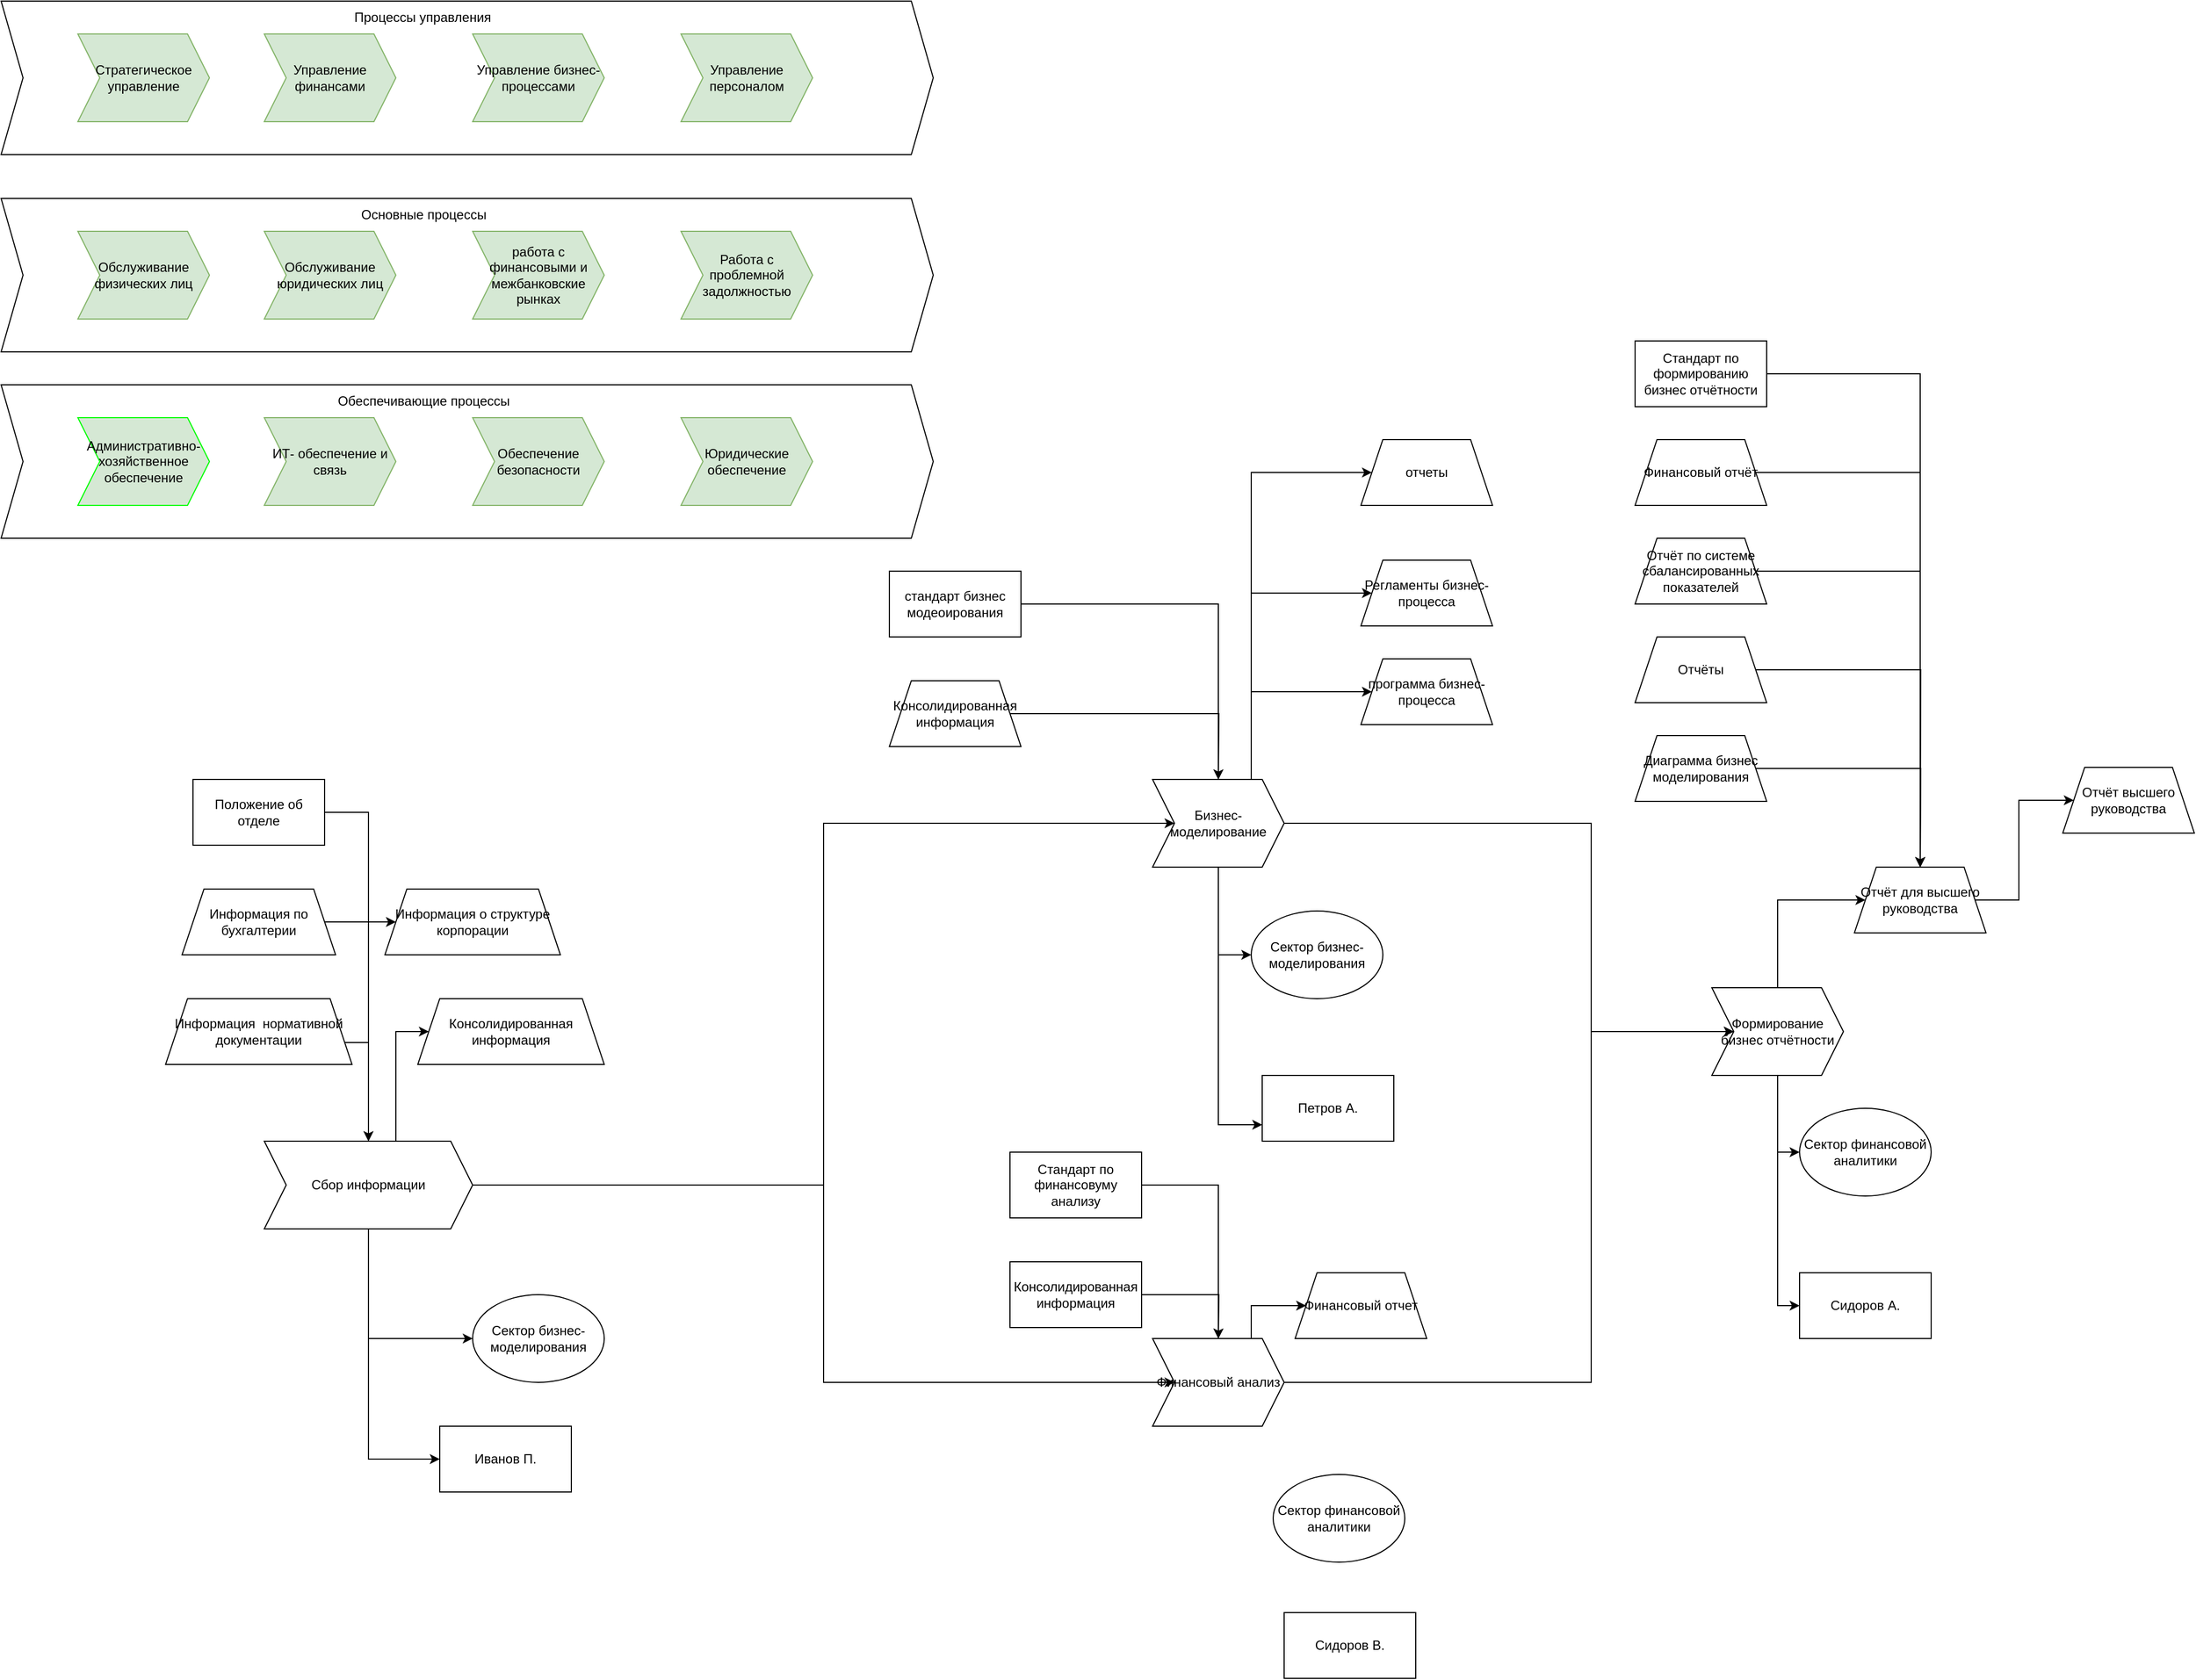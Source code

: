 <mxfile version="24.0.2" type="github">
  <diagram name="Страница — 1" id="rhEFebChWCQe8u7yre7A">
    <mxGraphModel dx="2607" dy="1447" grid="1" gridSize="10" guides="1" tooltips="1" connect="1" arrows="1" fold="1" page="1" pageScale="1" pageWidth="827" pageHeight="1169" math="0" shadow="0">
      <root>
        <mxCell id="0" />
        <mxCell id="1" parent="0" />
        <mxCell id="MXlN5gaXndedCjYqVSMD-1" value="" style="shape=step;perimeter=stepPerimeter;whiteSpace=wrap;html=1;fixedSize=1;" vertex="1" parent="1">
          <mxGeometry x="30" y="410" width="850" height="140" as="geometry" />
        </mxCell>
        <mxCell id="MXlN5gaXndedCjYqVSMD-2" value="" style="shape=step;perimeter=stepPerimeter;whiteSpace=wrap;html=1;fixedSize=1;" vertex="1" parent="1">
          <mxGeometry x="30" y="590" width="850" height="140" as="geometry" />
        </mxCell>
        <mxCell id="MXlN5gaXndedCjYqVSMD-3" value="" style="shape=step;perimeter=stepPerimeter;whiteSpace=wrap;html=1;fixedSize=1;" vertex="1" parent="1">
          <mxGeometry x="30" y="760" width="850" height="140" as="geometry" />
        </mxCell>
        <mxCell id="MXlN5gaXndedCjYqVSMD-4" value="Стратегическое управление" style="shape=step;perimeter=stepPerimeter;whiteSpace=wrap;html=1;fixedSize=1;fillColor=#d5e8d4;strokeColor=#82b366;" vertex="1" parent="1">
          <mxGeometry x="100" y="440" width="120" height="80" as="geometry" />
        </mxCell>
        <mxCell id="MXlN5gaXndedCjYqVSMD-5" value="Управление финансами" style="shape=step;perimeter=stepPerimeter;whiteSpace=wrap;html=1;fixedSize=1;fillColor=#d5e8d4;strokeColor=#82b366;" vertex="1" parent="1">
          <mxGeometry x="270" y="440" width="120" height="80" as="geometry" />
        </mxCell>
        <mxCell id="MXlN5gaXndedCjYqVSMD-6" value="Управление бизнес-процессами" style="shape=step;perimeter=stepPerimeter;whiteSpace=wrap;html=1;fixedSize=1;fillColor=#d5e8d4;strokeColor=#82b366;" vertex="1" parent="1">
          <mxGeometry x="460" y="440" width="120" height="80" as="geometry" />
        </mxCell>
        <mxCell id="MXlN5gaXndedCjYqVSMD-7" value="Управление персоналом" style="shape=step;perimeter=stepPerimeter;whiteSpace=wrap;html=1;fixedSize=1;fillColor=#d5e8d4;strokeColor=#82b366;" vertex="1" parent="1">
          <mxGeometry x="650" y="440" width="120" height="80" as="geometry" />
        </mxCell>
        <mxCell id="MXlN5gaXndedCjYqVSMD-8" value="Обслуживание физических лиц" style="shape=step;perimeter=stepPerimeter;whiteSpace=wrap;html=1;fixedSize=1;fillColor=#d5e8d4;strokeColor=#82b366;" vertex="1" parent="1">
          <mxGeometry x="100" y="620" width="120" height="80" as="geometry" />
        </mxCell>
        <mxCell id="MXlN5gaXndedCjYqVSMD-9" value="Обслуживание юридических лиц" style="shape=step;perimeter=stepPerimeter;whiteSpace=wrap;html=1;fixedSize=1;fillColor=#d5e8d4;strokeColor=#82b366;" vertex="1" parent="1">
          <mxGeometry x="270" y="620" width="120" height="80" as="geometry" />
        </mxCell>
        <mxCell id="MXlN5gaXndedCjYqVSMD-10" value="работа с финансовыми и межбанковские рынках" style="shape=step;perimeter=stepPerimeter;whiteSpace=wrap;html=1;fixedSize=1;fillColor=#d5e8d4;strokeColor=#82b366;" vertex="1" parent="1">
          <mxGeometry x="460" y="620" width="120" height="80" as="geometry" />
        </mxCell>
        <mxCell id="MXlN5gaXndedCjYqVSMD-11" value="Работа с проблемной задолжностью" style="shape=step;perimeter=stepPerimeter;whiteSpace=wrap;html=1;fixedSize=1;fillColor=#d5e8d4;strokeColor=#82b366;" vertex="1" parent="1">
          <mxGeometry x="650" y="620" width="120" height="80" as="geometry" />
        </mxCell>
        <mxCell id="MXlN5gaXndedCjYqVSMD-12" value="Административно-&lt;div&gt;хозяйственное обеспечение&lt;/div&gt;" style="shape=step;perimeter=stepPerimeter;whiteSpace=wrap;html=1;fixedSize=1;fillColor=#d5e8d4;strokeColor=#00FF00;" vertex="1" parent="1">
          <mxGeometry x="100" y="790" width="120" height="80" as="geometry" />
        </mxCell>
        <mxCell id="MXlN5gaXndedCjYqVSMD-13" value="ИТ- обеспечение и связь" style="shape=step;perimeter=stepPerimeter;whiteSpace=wrap;html=1;fixedSize=1;fillColor=#d5e8d4;strokeColor=#82b366;" vertex="1" parent="1">
          <mxGeometry x="270" y="790" width="120" height="80" as="geometry" />
        </mxCell>
        <mxCell id="MXlN5gaXndedCjYqVSMD-14" value="Обеспечение безопасности" style="shape=step;perimeter=stepPerimeter;whiteSpace=wrap;html=1;fixedSize=1;fillColor=#d5e8d4;strokeColor=#82b366;" vertex="1" parent="1">
          <mxGeometry x="460" y="790" width="120" height="80" as="geometry" />
        </mxCell>
        <mxCell id="MXlN5gaXndedCjYqVSMD-15" value="Юридические обеспечение" style="shape=step;perimeter=stepPerimeter;whiteSpace=wrap;html=1;fixedSize=1;fillColor=#d5e8d4;strokeColor=#82b366;" vertex="1" parent="1">
          <mxGeometry x="650" y="790" width="120" height="80" as="geometry" />
        </mxCell>
        <mxCell id="MXlN5gaXndedCjYqVSMD-16" value="Процессы управления" style="text;html=1;align=center;verticalAlign=middle;resizable=0;points=[];autosize=1;strokeColor=none;fillColor=none;" vertex="1" parent="1">
          <mxGeometry x="339" y="410" width="150" height="30" as="geometry" />
        </mxCell>
        <mxCell id="MXlN5gaXndedCjYqVSMD-17" value="Основные процессы" style="text;html=1;align=center;verticalAlign=middle;resizable=0;points=[];autosize=1;strokeColor=none;fillColor=none;" vertex="1" parent="1">
          <mxGeometry x="345" y="590" width="140" height="30" as="geometry" />
        </mxCell>
        <mxCell id="MXlN5gaXndedCjYqVSMD-18" value="Обеспечивающие процессы" style="text;html=1;align=center;verticalAlign=middle;resizable=0;points=[];autosize=1;strokeColor=none;fillColor=none;" vertex="1" parent="1">
          <mxGeometry x="325" y="760" width="180" height="30" as="geometry" />
        </mxCell>
        <mxCell id="MXlN5gaXndedCjYqVSMD-28" style="edgeStyle=orthogonalEdgeStyle;rounded=0;orthogonalLoop=1;jettySize=auto;html=1;exitX=1;exitY=0.5;exitDx=0;exitDy=0;entryX=0.5;entryY=0;entryDx=0;entryDy=0;" edge="1" parent="1" source="MXlN5gaXndedCjYqVSMD-19" target="MXlN5gaXndedCjYqVSMD-27">
          <mxGeometry relative="1" as="geometry" />
        </mxCell>
        <mxCell id="MXlN5gaXndedCjYqVSMD-19" value="Положение об отделе" style="rounded=0;whiteSpace=wrap;html=1;" vertex="1" parent="1">
          <mxGeometry x="205" y="1120" width="120" height="60" as="geometry" />
        </mxCell>
        <mxCell id="MXlN5gaXndedCjYqVSMD-29" style="edgeStyle=orthogonalEdgeStyle;rounded=0;orthogonalLoop=1;jettySize=auto;html=1;exitX=1;exitY=0.5;exitDx=0;exitDy=0;" edge="1" parent="1" source="MXlN5gaXndedCjYqVSMD-20" target="MXlN5gaXndedCjYqVSMD-22">
          <mxGeometry relative="1" as="geometry" />
        </mxCell>
        <mxCell id="MXlN5gaXndedCjYqVSMD-20" value="Информация по бухгалтерии" style="shape=trapezoid;perimeter=trapezoidPerimeter;whiteSpace=wrap;html=1;fixedSize=1;" vertex="1" parent="1">
          <mxGeometry x="195" y="1220" width="140" height="60" as="geometry" />
        </mxCell>
        <mxCell id="MXlN5gaXndedCjYqVSMD-30" style="edgeStyle=orthogonalEdgeStyle;rounded=0;orthogonalLoop=1;jettySize=auto;html=1;exitX=1;exitY=0.5;exitDx=0;exitDy=0;entryX=0.5;entryY=0;entryDx=0;entryDy=0;" edge="1" parent="1" source="MXlN5gaXndedCjYqVSMD-21" target="MXlN5gaXndedCjYqVSMD-27">
          <mxGeometry relative="1" as="geometry">
            <Array as="points">
              <mxPoint x="340" y="1360" />
              <mxPoint x="365" y="1360" />
            </Array>
          </mxGeometry>
        </mxCell>
        <mxCell id="MXlN5gaXndedCjYqVSMD-21" value="Информация&amp;nbsp; нормативной документации" style="shape=trapezoid;perimeter=trapezoidPerimeter;whiteSpace=wrap;html=1;fixedSize=1;" vertex="1" parent="1">
          <mxGeometry x="180" y="1320" width="170" height="60" as="geometry" />
        </mxCell>
        <mxCell id="MXlN5gaXndedCjYqVSMD-22" value="Информация о структуре корпорации" style="shape=trapezoid;perimeter=trapezoidPerimeter;whiteSpace=wrap;html=1;fixedSize=1;" vertex="1" parent="1">
          <mxGeometry x="380" y="1220" width="160" height="60" as="geometry" />
        </mxCell>
        <mxCell id="MXlN5gaXndedCjYqVSMD-23" value="Консолидированная информация" style="shape=trapezoid;perimeter=trapezoidPerimeter;whiteSpace=wrap;html=1;fixedSize=1;" vertex="1" parent="1">
          <mxGeometry x="410" y="1320" width="170" height="60" as="geometry" />
        </mxCell>
        <mxCell id="MXlN5gaXndedCjYqVSMD-31" style="edgeStyle=orthogonalEdgeStyle;rounded=0;orthogonalLoop=1;jettySize=auto;html=1;exitX=0.75;exitY=0;exitDx=0;exitDy=0;entryX=0;entryY=0.5;entryDx=0;entryDy=0;" edge="1" parent="1" source="MXlN5gaXndedCjYqVSMD-27" target="MXlN5gaXndedCjYqVSMD-23">
          <mxGeometry relative="1" as="geometry">
            <Array as="points">
              <mxPoint x="390" y="1450" />
              <mxPoint x="390" y="1350" />
            </Array>
          </mxGeometry>
        </mxCell>
        <mxCell id="MXlN5gaXndedCjYqVSMD-34" style="edgeStyle=orthogonalEdgeStyle;rounded=0;orthogonalLoop=1;jettySize=auto;html=1;exitX=0.5;exitY=1;exitDx=0;exitDy=0;entryX=0;entryY=0.5;entryDx=0;entryDy=0;" edge="1" parent="1" source="MXlN5gaXndedCjYqVSMD-27" target="MXlN5gaXndedCjYqVSMD-32">
          <mxGeometry relative="1" as="geometry" />
        </mxCell>
        <mxCell id="MXlN5gaXndedCjYqVSMD-35" style="edgeStyle=orthogonalEdgeStyle;rounded=0;orthogonalLoop=1;jettySize=auto;html=1;exitX=0.5;exitY=1;exitDx=0;exitDy=0;entryX=0;entryY=0.5;entryDx=0;entryDy=0;" edge="1" parent="1" source="MXlN5gaXndedCjYqVSMD-27" target="MXlN5gaXndedCjYqVSMD-33">
          <mxGeometry relative="1" as="geometry" />
        </mxCell>
        <mxCell id="MXlN5gaXndedCjYqVSMD-41" style="edgeStyle=orthogonalEdgeStyle;rounded=0;orthogonalLoop=1;jettySize=auto;html=1;exitX=1;exitY=0.5;exitDx=0;exitDy=0;entryX=0;entryY=0.5;entryDx=0;entryDy=0;" edge="1" parent="1" source="MXlN5gaXndedCjYqVSMD-27" target="MXlN5gaXndedCjYqVSMD-36">
          <mxGeometry relative="1" as="geometry">
            <Array as="points">
              <mxPoint x="780" y="1490" />
              <mxPoint x="780" y="1160" />
            </Array>
          </mxGeometry>
        </mxCell>
        <mxCell id="MXlN5gaXndedCjYqVSMD-43" style="edgeStyle=orthogonalEdgeStyle;rounded=0;orthogonalLoop=1;jettySize=auto;html=1;exitX=1;exitY=0.5;exitDx=0;exitDy=0;entryX=0;entryY=0.5;entryDx=0;entryDy=0;" edge="1" parent="1" source="MXlN5gaXndedCjYqVSMD-27" target="MXlN5gaXndedCjYqVSMD-42">
          <mxGeometry relative="1" as="geometry">
            <Array as="points">
              <mxPoint x="780" y="1490" />
              <mxPoint x="780" y="1670" />
            </Array>
          </mxGeometry>
        </mxCell>
        <mxCell id="MXlN5gaXndedCjYqVSMD-27" value="Сбор информации" style="shape=step;perimeter=stepPerimeter;whiteSpace=wrap;html=1;fixedSize=1;" vertex="1" parent="1">
          <mxGeometry x="270" y="1450" width="190" height="80" as="geometry" />
        </mxCell>
        <mxCell id="MXlN5gaXndedCjYqVSMD-32" value="Сектор бизнес-моделирования" style="ellipse;whiteSpace=wrap;html=1;" vertex="1" parent="1">
          <mxGeometry x="460" y="1590" width="120" height="80" as="geometry" />
        </mxCell>
        <mxCell id="MXlN5gaXndedCjYqVSMD-33" value="Иванов П." style="rounded=0;whiteSpace=wrap;html=1;" vertex="1" parent="1">
          <mxGeometry x="430" y="1710" width="120" height="60" as="geometry" />
        </mxCell>
        <mxCell id="MXlN5gaXndedCjYqVSMD-39" style="edgeStyle=orthogonalEdgeStyle;rounded=0;orthogonalLoop=1;jettySize=auto;html=1;exitX=0.5;exitY=1;exitDx=0;exitDy=0;entryX=0;entryY=0.5;entryDx=0;entryDy=0;" edge="1" parent="1" source="MXlN5gaXndedCjYqVSMD-36" target="MXlN5gaXndedCjYqVSMD-37">
          <mxGeometry relative="1" as="geometry" />
        </mxCell>
        <mxCell id="MXlN5gaXndedCjYqVSMD-40" style="edgeStyle=orthogonalEdgeStyle;rounded=0;orthogonalLoop=1;jettySize=auto;html=1;exitX=0.5;exitY=1;exitDx=0;exitDy=0;entryX=0;entryY=0.75;entryDx=0;entryDy=0;" edge="1" parent="1" source="MXlN5gaXndedCjYqVSMD-36" target="MXlN5gaXndedCjYqVSMD-38">
          <mxGeometry relative="1" as="geometry" />
        </mxCell>
        <mxCell id="MXlN5gaXndedCjYqVSMD-59" style="edgeStyle=orthogonalEdgeStyle;rounded=0;orthogonalLoop=1;jettySize=auto;html=1;exitX=0.75;exitY=0;exitDx=0;exitDy=0;entryX=0;entryY=0.5;entryDx=0;entryDy=0;" edge="1" parent="1" source="MXlN5gaXndedCjYqVSMD-36" target="MXlN5gaXndedCjYqVSMD-58">
          <mxGeometry relative="1" as="geometry">
            <Array as="points">
              <mxPoint x="1170" y="950" />
            </Array>
          </mxGeometry>
        </mxCell>
        <mxCell id="MXlN5gaXndedCjYqVSMD-60" style="edgeStyle=orthogonalEdgeStyle;rounded=0;orthogonalLoop=1;jettySize=auto;html=1;entryX=0;entryY=0.5;entryDx=0;entryDy=0;" edge="1" parent="1" source="MXlN5gaXndedCjYqVSMD-36" target="MXlN5gaXndedCjYqVSMD-57">
          <mxGeometry relative="1" as="geometry">
            <Array as="points">
              <mxPoint x="1170" y="840" />
            </Array>
          </mxGeometry>
        </mxCell>
        <mxCell id="MXlN5gaXndedCjYqVSMD-62" style="edgeStyle=orthogonalEdgeStyle;rounded=0;orthogonalLoop=1;jettySize=auto;html=1;exitX=0.75;exitY=0;exitDx=0;exitDy=0;entryX=0;entryY=0.5;entryDx=0;entryDy=0;" edge="1" parent="1" source="MXlN5gaXndedCjYqVSMD-36" target="MXlN5gaXndedCjYqVSMD-61">
          <mxGeometry relative="1" as="geometry">
            <Array as="points">
              <mxPoint x="1170" y="1040" />
            </Array>
          </mxGeometry>
        </mxCell>
        <mxCell id="MXlN5gaXndedCjYqVSMD-64" style="edgeStyle=orthogonalEdgeStyle;rounded=0;orthogonalLoop=1;jettySize=auto;html=1;exitX=1;exitY=0.5;exitDx=0;exitDy=0;entryX=0;entryY=0.5;entryDx=0;entryDy=0;" edge="1" parent="1" source="MXlN5gaXndedCjYqVSMD-36" target="MXlN5gaXndedCjYqVSMD-63">
          <mxGeometry relative="1" as="geometry">
            <Array as="points">
              <mxPoint x="1480" y="1160" />
              <mxPoint x="1480" y="1350" />
            </Array>
          </mxGeometry>
        </mxCell>
        <mxCell id="MXlN5gaXndedCjYqVSMD-36" value="Бизнес-моделирование" style="shape=step;perimeter=stepPerimeter;whiteSpace=wrap;html=1;fixedSize=1;" vertex="1" parent="1">
          <mxGeometry x="1080" y="1120" width="120" height="80" as="geometry" />
        </mxCell>
        <mxCell id="MXlN5gaXndedCjYqVSMD-37" value="Сектор бизнес-моделирования" style="ellipse;whiteSpace=wrap;html=1;" vertex="1" parent="1">
          <mxGeometry x="1170" y="1240" width="120" height="80" as="geometry" />
        </mxCell>
        <mxCell id="MXlN5gaXndedCjYqVSMD-38" value="Петров А." style="rounded=0;whiteSpace=wrap;html=1;" vertex="1" parent="1">
          <mxGeometry x="1180" y="1390" width="120" height="60" as="geometry" />
        </mxCell>
        <mxCell id="MXlN5gaXndedCjYqVSMD-50" style="edgeStyle=orthogonalEdgeStyle;rounded=0;orthogonalLoop=1;jettySize=auto;html=1;exitX=0.75;exitY=0;exitDx=0;exitDy=0;entryX=0;entryY=0.5;entryDx=0;entryDy=0;" edge="1" parent="1" source="MXlN5gaXndedCjYqVSMD-42" target="MXlN5gaXndedCjYqVSMD-46">
          <mxGeometry relative="1" as="geometry">
            <Array as="points">
              <mxPoint x="1170" y="1600" />
              <mxPoint x="1200" y="1600" />
            </Array>
          </mxGeometry>
        </mxCell>
        <mxCell id="MXlN5gaXndedCjYqVSMD-65" style="edgeStyle=orthogonalEdgeStyle;rounded=0;orthogonalLoop=1;jettySize=auto;html=1;exitX=1;exitY=0.5;exitDx=0;exitDy=0;entryX=0;entryY=0.5;entryDx=0;entryDy=0;" edge="1" parent="1" source="MXlN5gaXndedCjYqVSMD-42" target="MXlN5gaXndedCjYqVSMD-63">
          <mxGeometry relative="1" as="geometry">
            <Array as="points">
              <mxPoint x="1480" y="1670" />
              <mxPoint x="1480" y="1350" />
            </Array>
          </mxGeometry>
        </mxCell>
        <mxCell id="MXlN5gaXndedCjYqVSMD-42" value="Финансовый анализ" style="shape=step;perimeter=stepPerimeter;whiteSpace=wrap;html=1;fixedSize=1;" vertex="1" parent="1">
          <mxGeometry x="1080" y="1630" width="120" height="80" as="geometry" />
        </mxCell>
        <mxCell id="MXlN5gaXndedCjYqVSMD-49" style="edgeStyle=orthogonalEdgeStyle;rounded=0;orthogonalLoop=1;jettySize=auto;html=1;" edge="1" parent="1" source="MXlN5gaXndedCjYqVSMD-44">
          <mxGeometry relative="1" as="geometry">
            <mxPoint x="1140" y="1630.0" as="targetPoint" />
          </mxGeometry>
        </mxCell>
        <mxCell id="MXlN5gaXndedCjYqVSMD-44" value="Консолидированная информация" style="rounded=0;whiteSpace=wrap;html=1;" vertex="1" parent="1">
          <mxGeometry x="950" y="1560" width="120" height="60" as="geometry" />
        </mxCell>
        <mxCell id="MXlN5gaXndedCjYqVSMD-47" style="edgeStyle=orthogonalEdgeStyle;rounded=0;orthogonalLoop=1;jettySize=auto;html=1;exitX=1;exitY=0.5;exitDx=0;exitDy=0;" edge="1" parent="1" source="MXlN5gaXndedCjYqVSMD-45" target="MXlN5gaXndedCjYqVSMD-42">
          <mxGeometry relative="1" as="geometry" />
        </mxCell>
        <mxCell id="MXlN5gaXndedCjYqVSMD-45" value="Стандарт по финансовуму анализу" style="rounded=0;whiteSpace=wrap;html=1;" vertex="1" parent="1">
          <mxGeometry x="950" y="1460" width="120" height="60" as="geometry" />
        </mxCell>
        <mxCell id="MXlN5gaXndedCjYqVSMD-46" value="Финансовый отчет" style="shape=trapezoid;perimeter=trapezoidPerimeter;whiteSpace=wrap;html=1;fixedSize=1;" vertex="1" parent="1">
          <mxGeometry x="1210" y="1570" width="120" height="60" as="geometry" />
        </mxCell>
        <mxCell id="MXlN5gaXndedCjYqVSMD-51" value="Сектор финансовой аналитики" style="ellipse;whiteSpace=wrap;html=1;" vertex="1" parent="1">
          <mxGeometry x="1190" y="1754" width="120" height="80" as="geometry" />
        </mxCell>
        <mxCell id="MXlN5gaXndedCjYqVSMD-52" value="Сидоров В." style="rounded=0;whiteSpace=wrap;html=1;" vertex="1" parent="1">
          <mxGeometry x="1200" y="1880" width="120" height="60" as="geometry" />
        </mxCell>
        <mxCell id="MXlN5gaXndedCjYqVSMD-55" style="edgeStyle=orthogonalEdgeStyle;rounded=0;orthogonalLoop=1;jettySize=auto;html=1;exitX=1;exitY=0.5;exitDx=0;exitDy=0;" edge="1" parent="1" source="MXlN5gaXndedCjYqVSMD-53" target="MXlN5gaXndedCjYqVSMD-36">
          <mxGeometry relative="1" as="geometry" />
        </mxCell>
        <mxCell id="MXlN5gaXndedCjYqVSMD-53" value="стандарт бизнес модеоирования" style="rounded=0;whiteSpace=wrap;html=1;" vertex="1" parent="1">
          <mxGeometry x="840" y="930" width="120" height="60" as="geometry" />
        </mxCell>
        <mxCell id="MXlN5gaXndedCjYqVSMD-56" style="edgeStyle=orthogonalEdgeStyle;rounded=0;orthogonalLoop=1;jettySize=auto;html=1;exitX=1;exitY=0.5;exitDx=0;exitDy=0;" edge="1" parent="1" source="MXlN5gaXndedCjYqVSMD-54">
          <mxGeometry relative="1" as="geometry">
            <mxPoint x="1140" y="1120" as="targetPoint" />
          </mxGeometry>
        </mxCell>
        <mxCell id="MXlN5gaXndedCjYqVSMD-54" value="Консолидированная информация" style="shape=trapezoid;perimeter=trapezoidPerimeter;whiteSpace=wrap;html=1;fixedSize=1;" vertex="1" parent="1">
          <mxGeometry x="840" y="1030" width="120" height="60" as="geometry" />
        </mxCell>
        <mxCell id="MXlN5gaXndedCjYqVSMD-57" value="отчеты" style="shape=trapezoid;perimeter=trapezoidPerimeter;whiteSpace=wrap;html=1;fixedSize=1;" vertex="1" parent="1">
          <mxGeometry x="1270" y="810" width="120" height="60" as="geometry" />
        </mxCell>
        <mxCell id="MXlN5gaXndedCjYqVSMD-58" value="Регламенты бизнес-процесса" style="shape=trapezoid;perimeter=trapezoidPerimeter;whiteSpace=wrap;html=1;fixedSize=1;" vertex="1" parent="1">
          <mxGeometry x="1270" y="920" width="120" height="60" as="geometry" />
        </mxCell>
        <mxCell id="MXlN5gaXndedCjYqVSMD-61" value="программа бизнес-процесса" style="shape=trapezoid;perimeter=trapezoidPerimeter;whiteSpace=wrap;html=1;fixedSize=1;" vertex="1" parent="1">
          <mxGeometry x="1270" y="1010" width="120" height="60" as="geometry" />
        </mxCell>
        <mxCell id="MXlN5gaXndedCjYqVSMD-68" style="edgeStyle=orthogonalEdgeStyle;rounded=0;orthogonalLoop=1;jettySize=auto;html=1;entryX=0;entryY=0.5;entryDx=0;entryDy=0;" edge="1" parent="1" source="MXlN5gaXndedCjYqVSMD-63" target="MXlN5gaXndedCjYqVSMD-66">
          <mxGeometry relative="1" as="geometry" />
        </mxCell>
        <mxCell id="MXlN5gaXndedCjYqVSMD-69" style="edgeStyle=orthogonalEdgeStyle;rounded=0;orthogonalLoop=1;jettySize=auto;html=1;exitX=0.5;exitY=1;exitDx=0;exitDy=0;entryX=0;entryY=0.5;entryDx=0;entryDy=0;" edge="1" parent="1" source="MXlN5gaXndedCjYqVSMD-63" target="MXlN5gaXndedCjYqVSMD-67">
          <mxGeometry relative="1" as="geometry" />
        </mxCell>
        <mxCell id="MXlN5gaXndedCjYqVSMD-71" style="edgeStyle=orthogonalEdgeStyle;rounded=0;orthogonalLoop=1;jettySize=auto;html=1;exitX=0.5;exitY=0;exitDx=0;exitDy=0;entryX=0;entryY=0.5;entryDx=0;entryDy=0;" edge="1" parent="1" source="MXlN5gaXndedCjYqVSMD-63" target="MXlN5gaXndedCjYqVSMD-70">
          <mxGeometry relative="1" as="geometry">
            <Array as="points">
              <mxPoint x="1650" y="1230" />
            </Array>
          </mxGeometry>
        </mxCell>
        <mxCell id="MXlN5gaXndedCjYqVSMD-63" value="Формирование бизнес отчётности" style="shape=step;perimeter=stepPerimeter;whiteSpace=wrap;html=1;fixedSize=1;" vertex="1" parent="1">
          <mxGeometry x="1590" y="1310" width="120" height="80" as="geometry" />
        </mxCell>
        <mxCell id="MXlN5gaXndedCjYqVSMD-66" value="Сектор финансовой аналитики" style="ellipse;whiteSpace=wrap;html=1;" vertex="1" parent="1">
          <mxGeometry x="1670" y="1420" width="120" height="80" as="geometry" />
        </mxCell>
        <mxCell id="MXlN5gaXndedCjYqVSMD-67" value="Сидоров А." style="rounded=0;whiteSpace=wrap;html=1;" vertex="1" parent="1">
          <mxGeometry x="1670" y="1570" width="120" height="60" as="geometry" />
        </mxCell>
        <mxCell id="MXlN5gaXndedCjYqVSMD-78" style="edgeStyle=orthogonalEdgeStyle;rounded=0;orthogonalLoop=1;jettySize=auto;html=1;exitX=1;exitY=0.5;exitDx=0;exitDy=0;entryX=0;entryY=0.5;entryDx=0;entryDy=0;" edge="1" parent="1" source="MXlN5gaXndedCjYqVSMD-70" target="MXlN5gaXndedCjYqVSMD-77">
          <mxGeometry relative="1" as="geometry">
            <Array as="points">
              <mxPoint x="1870" y="1230" />
              <mxPoint x="1870" y="1139" />
            </Array>
          </mxGeometry>
        </mxCell>
        <mxCell id="MXlN5gaXndedCjYqVSMD-70" value="Отчёт для высшего руководства" style="shape=trapezoid;perimeter=trapezoidPerimeter;whiteSpace=wrap;html=1;fixedSize=1;" vertex="1" parent="1">
          <mxGeometry x="1720" y="1200" width="120" height="60" as="geometry" />
        </mxCell>
        <mxCell id="MXlN5gaXndedCjYqVSMD-79" style="edgeStyle=orthogonalEdgeStyle;rounded=0;orthogonalLoop=1;jettySize=auto;html=1;" edge="1" parent="1" source="MXlN5gaXndedCjYqVSMD-72" target="MXlN5gaXndedCjYqVSMD-70">
          <mxGeometry relative="1" as="geometry" />
        </mxCell>
        <mxCell id="MXlN5gaXndedCjYqVSMD-72" value="Стандарт по формированию бизнес отчётности" style="rounded=0;whiteSpace=wrap;html=1;" vertex="1" parent="1">
          <mxGeometry x="1520" y="720" width="120" height="60" as="geometry" />
        </mxCell>
        <mxCell id="MXlN5gaXndedCjYqVSMD-80" style="edgeStyle=orthogonalEdgeStyle;rounded=0;orthogonalLoop=1;jettySize=auto;html=1;" edge="1" parent="1" source="MXlN5gaXndedCjYqVSMD-73" target="MXlN5gaXndedCjYqVSMD-70">
          <mxGeometry relative="1" as="geometry" />
        </mxCell>
        <mxCell id="MXlN5gaXndedCjYqVSMD-73" value="Финансовый отчёт" style="shape=trapezoid;perimeter=trapezoidPerimeter;whiteSpace=wrap;html=1;fixedSize=1;" vertex="1" parent="1">
          <mxGeometry x="1520" y="810" width="120" height="60" as="geometry" />
        </mxCell>
        <mxCell id="MXlN5gaXndedCjYqVSMD-81" style="edgeStyle=orthogonalEdgeStyle;rounded=0;orthogonalLoop=1;jettySize=auto;html=1;" edge="1" parent="1" source="MXlN5gaXndedCjYqVSMD-74" target="MXlN5gaXndedCjYqVSMD-70">
          <mxGeometry relative="1" as="geometry" />
        </mxCell>
        <mxCell id="MXlN5gaXndedCjYqVSMD-74" value="Отчёт по системе сбалансированных показателей" style="shape=trapezoid;perimeter=trapezoidPerimeter;whiteSpace=wrap;html=1;fixedSize=1;" vertex="1" parent="1">
          <mxGeometry x="1520" y="900" width="120" height="60" as="geometry" />
        </mxCell>
        <mxCell id="MXlN5gaXndedCjYqVSMD-82" style="edgeStyle=orthogonalEdgeStyle;rounded=0;orthogonalLoop=1;jettySize=auto;html=1;exitX=1;exitY=0.5;exitDx=0;exitDy=0;" edge="1" parent="1" source="MXlN5gaXndedCjYqVSMD-75">
          <mxGeometry relative="1" as="geometry">
            <mxPoint x="1780" y="1200" as="targetPoint" />
          </mxGeometry>
        </mxCell>
        <mxCell id="MXlN5gaXndedCjYqVSMD-75" value="Отчёты" style="shape=trapezoid;perimeter=trapezoidPerimeter;whiteSpace=wrap;html=1;fixedSize=1;" vertex="1" parent="1">
          <mxGeometry x="1520" y="990" width="120" height="60" as="geometry" />
        </mxCell>
        <mxCell id="MXlN5gaXndedCjYqVSMD-83" style="edgeStyle=orthogonalEdgeStyle;rounded=0;orthogonalLoop=1;jettySize=auto;html=1;exitX=1;exitY=0.5;exitDx=0;exitDy=0;" edge="1" parent="1" source="MXlN5gaXndedCjYqVSMD-76">
          <mxGeometry relative="1" as="geometry">
            <mxPoint x="1780" y="1200" as="targetPoint" />
          </mxGeometry>
        </mxCell>
        <mxCell id="MXlN5gaXndedCjYqVSMD-76" value="Диаграмма бизнес моделирования" style="shape=trapezoid;perimeter=trapezoidPerimeter;whiteSpace=wrap;html=1;fixedSize=1;" vertex="1" parent="1">
          <mxGeometry x="1520" y="1080" width="120" height="60" as="geometry" />
        </mxCell>
        <mxCell id="MXlN5gaXndedCjYqVSMD-77" value="Отчёт высшего руководства" style="shape=trapezoid;perimeter=trapezoidPerimeter;whiteSpace=wrap;html=1;fixedSize=1;" vertex="1" parent="1">
          <mxGeometry x="1910" y="1109" width="120" height="60" as="geometry" />
        </mxCell>
      </root>
    </mxGraphModel>
  </diagram>
</mxfile>
